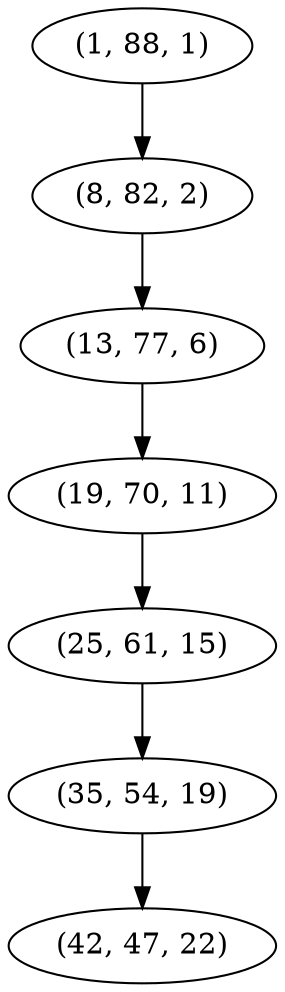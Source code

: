 digraph tree {
    "(1, 88, 1)";
    "(8, 82, 2)";
    "(13, 77, 6)";
    "(19, 70, 11)";
    "(25, 61, 15)";
    "(35, 54, 19)";
    "(42, 47, 22)";
    "(1, 88, 1)" -> "(8, 82, 2)";
    "(8, 82, 2)" -> "(13, 77, 6)";
    "(13, 77, 6)" -> "(19, 70, 11)";
    "(19, 70, 11)" -> "(25, 61, 15)";
    "(25, 61, 15)" -> "(35, 54, 19)";
    "(35, 54, 19)" -> "(42, 47, 22)";
}
